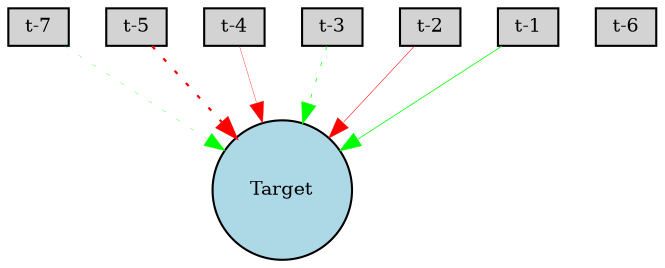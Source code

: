 digraph {
	node [fontsize=9 height=0.2 shape=circle width=0.2]
	"t-7" [fillcolor=lightgray shape=box style=filled]
	"t-6" [fillcolor=lightgray shape=box style=filled]
	"t-5" [fillcolor=lightgray shape=box style=filled]
	"t-4" [fillcolor=lightgray shape=box style=filled]
	"t-3" [fillcolor=lightgray shape=box style=filled]
	"t-2" [fillcolor=lightgray shape=box style=filled]
	"t-1" [fillcolor=lightgray shape=box style=filled]
	Target [fillcolor=lightblue style=filled]
	"t-7" -> Target [color=green penwidth=0.15666409965483993 style=dotted]
	"t-5" -> Target [color=red penwidth=1.063722872556968 style=dotted]
	"t-4" -> Target [color=red penwidth=0.1680421059247051 style=solid]
	"t-3" -> Target [color=green penwidth=0.35923579953720153 style=dotted]
	"t-2" -> Target [color=red penwidth=0.25911496544714707 style=solid]
	"t-1" -> Target [color=green penwidth=0.3710535094093095 style=solid]
}
